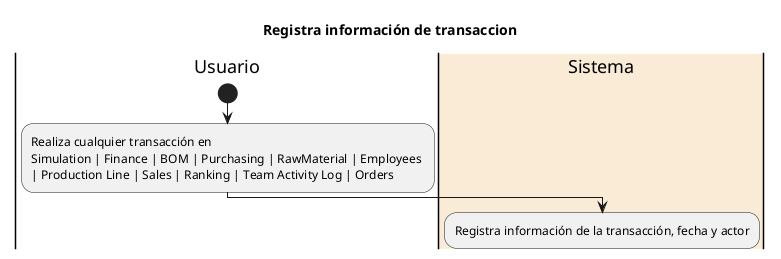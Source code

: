 @startuml Registra información de transaccion
title Registra información de transaccion

|Usuario|
start
:Realiza cualquier transacción en\nSimulation | Finance | BOM | \
Purchasing | RawMaterial | Employees \n| Production Line | Sales \
| Ranking | Team Activity Log | Orders;

|#AntiqueWhite|Sistema|
:Registra información de la transacción, fecha y actor;

@enduml